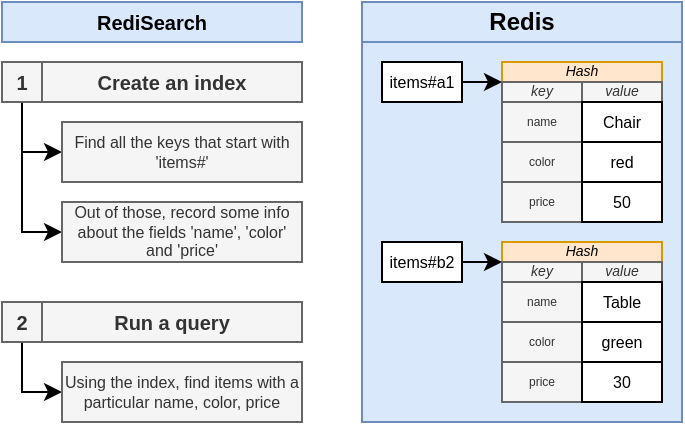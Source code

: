 <mxfile version="13.3.7" type="device" pages="12"><diagram id="IPMqKuFEztwgxvtvL7Ph" name="02 - search"><mxGraphModel dx="408" dy="252" grid="1" gridSize="10" guides="1" tooltips="1" connect="1" arrows="1" fold="1" page="1" pageScale="1" pageWidth="1920" pageHeight="1200" math="0" shadow="0"><root><mxCell id="DXKAMFyI5fQN_BnEEoQb-0"/><mxCell id="DXKAMFyI5fQN_BnEEoQb-1" parent="DXKAMFyI5fQN_BnEEoQb-0"/><mxCell id="DXKAMFyI5fQN_BnEEoQb-2" value="Redis" style="rounded=0;whiteSpace=wrap;html=1;fontStyle=1;fillColor=#dae8fc;strokeColor=#6c8ebf;" vertex="1" parent="DXKAMFyI5fQN_BnEEoQb-1"><mxGeometry x="860" y="370" width="160" height="20" as="geometry"/></mxCell><mxCell id="DXKAMFyI5fQN_BnEEoQb-3" value="" style="rounded=0;whiteSpace=wrap;html=1;fontStyle=1;fillColor=#dae8fc;strokeColor=#6c8ebf;" vertex="1" parent="DXKAMFyI5fQN_BnEEoQb-1"><mxGeometry x="860" y="390" width="160" height="190" as="geometry"/></mxCell><mxCell id="DXKAMFyI5fQN_BnEEoQb-4" style="edgeStyle=orthogonalEdgeStyle;rounded=0;orthogonalLoop=1;jettySize=auto;html=1;exitX=1;exitY=0.5;exitDx=0;exitDy=0;entryX=0;entryY=1;entryDx=0;entryDy=0;fontSize=7;" edge="1" parent="DXKAMFyI5fQN_BnEEoQb-1" source="DXKAMFyI5fQN_BnEEoQb-5" target="DXKAMFyI5fQN_BnEEoQb-6"><mxGeometry relative="1" as="geometry"/></mxCell><mxCell id="DXKAMFyI5fQN_BnEEoQb-5" value="items#a1" style="rounded=0;whiteSpace=wrap;html=1;fontSize=8;" vertex="1" parent="DXKAMFyI5fQN_BnEEoQb-1"><mxGeometry x="870" y="400" width="40" height="20" as="geometry"/></mxCell><mxCell id="DXKAMFyI5fQN_BnEEoQb-6" value="Hash" style="rounded=0;whiteSpace=wrap;html=1;fontSize=7;fillColor=#ffe6cc;strokeColor=#d79b00;fontStyle=2" vertex="1" parent="DXKAMFyI5fQN_BnEEoQb-1"><mxGeometry x="930" y="400" width="80" height="10" as="geometry"/></mxCell><mxCell id="DXKAMFyI5fQN_BnEEoQb-7" value="key" style="rounded=0;whiteSpace=wrap;html=1;fontSize=7;fontStyle=2;fillColor=#f5f5f5;strokeColor=#666666;fontColor=#333333;" vertex="1" parent="DXKAMFyI5fQN_BnEEoQb-1"><mxGeometry x="930" y="410" width="40" height="10" as="geometry"/></mxCell><mxCell id="DXKAMFyI5fQN_BnEEoQb-8" value="value" style="rounded=0;whiteSpace=wrap;html=1;fontSize=7;fontStyle=2;fillColor=#f5f5f5;strokeColor=#666666;fontColor=#333333;" vertex="1" parent="DXKAMFyI5fQN_BnEEoQb-1"><mxGeometry x="970" y="410" width="40" height="10" as="geometry"/></mxCell><mxCell id="DXKAMFyI5fQN_BnEEoQb-9" value="name" style="rounded=0;whiteSpace=wrap;html=1;fontSize=6;fontStyle=0;fillColor=#f5f5f5;strokeColor=#666666;fontColor=#333333;" vertex="1" parent="DXKAMFyI5fQN_BnEEoQb-1"><mxGeometry x="930" y="420" width="40" height="20" as="geometry"/></mxCell><mxCell id="DXKAMFyI5fQN_BnEEoQb-10" value="Chair" style="rounded=0;whiteSpace=wrap;html=1;fontSize=8;fontStyle=0;" vertex="1" parent="DXKAMFyI5fQN_BnEEoQb-1"><mxGeometry x="970" y="420" width="40" height="20" as="geometry"/></mxCell><mxCell id="DXKAMFyI5fQN_BnEEoQb-11" value="color" style="rounded=0;whiteSpace=wrap;html=1;fontSize=6;fontStyle=0;fillColor=#f5f5f5;strokeColor=#666666;fontColor=#333333;" vertex="1" parent="DXKAMFyI5fQN_BnEEoQb-1"><mxGeometry x="930" y="440" width="40" height="20" as="geometry"/></mxCell><mxCell id="DXKAMFyI5fQN_BnEEoQb-12" value="red" style="rounded=0;whiteSpace=wrap;html=1;fontSize=8;fontStyle=0;" vertex="1" parent="DXKAMFyI5fQN_BnEEoQb-1"><mxGeometry x="970" y="440" width="40" height="20" as="geometry"/></mxCell><mxCell id="DXKAMFyI5fQN_BnEEoQb-13" value="price" style="rounded=0;whiteSpace=wrap;html=1;fontSize=6;fontStyle=0;fillColor=#f5f5f5;strokeColor=#666666;fontColor=#333333;" vertex="1" parent="DXKAMFyI5fQN_BnEEoQb-1"><mxGeometry x="930" y="460" width="40" height="20" as="geometry"/></mxCell><mxCell id="DXKAMFyI5fQN_BnEEoQb-14" value="50" style="rounded=0;whiteSpace=wrap;html=1;fontSize=8;fontStyle=0;" vertex="1" parent="DXKAMFyI5fQN_BnEEoQb-1"><mxGeometry x="970" y="460" width="40" height="20" as="geometry"/></mxCell><mxCell id="DXKAMFyI5fQN_BnEEoQb-15" style="edgeStyle=orthogonalEdgeStyle;rounded=0;orthogonalLoop=1;jettySize=auto;html=1;exitX=1;exitY=0.5;exitDx=0;exitDy=0;entryX=0;entryY=1;entryDx=0;entryDy=0;fontSize=7;" edge="1" parent="DXKAMFyI5fQN_BnEEoQb-1" source="DXKAMFyI5fQN_BnEEoQb-16" target="DXKAMFyI5fQN_BnEEoQb-17"><mxGeometry relative="1" as="geometry"/></mxCell><mxCell id="DXKAMFyI5fQN_BnEEoQb-16" value="items#b2" style="rounded=0;whiteSpace=wrap;html=1;fontSize=8;" vertex="1" parent="DXKAMFyI5fQN_BnEEoQb-1"><mxGeometry x="870" y="490" width="40" height="20" as="geometry"/></mxCell><mxCell id="DXKAMFyI5fQN_BnEEoQb-17" value="Hash" style="rounded=0;whiteSpace=wrap;html=1;fontSize=7;fillColor=#ffe6cc;strokeColor=#d79b00;fontStyle=2" vertex="1" parent="DXKAMFyI5fQN_BnEEoQb-1"><mxGeometry x="930" y="490" width="80" height="10" as="geometry"/></mxCell><mxCell id="DXKAMFyI5fQN_BnEEoQb-18" value="key" style="rounded=0;whiteSpace=wrap;html=1;fontSize=7;fontStyle=2;fillColor=#f5f5f5;strokeColor=#666666;fontColor=#333333;" vertex="1" parent="DXKAMFyI5fQN_BnEEoQb-1"><mxGeometry x="930" y="500" width="40" height="10" as="geometry"/></mxCell><mxCell id="DXKAMFyI5fQN_BnEEoQb-19" value="value" style="rounded=0;whiteSpace=wrap;html=1;fontSize=7;fontStyle=2;fillColor=#f5f5f5;strokeColor=#666666;fontColor=#333333;" vertex="1" parent="DXKAMFyI5fQN_BnEEoQb-1"><mxGeometry x="970" y="500" width="40" height="10" as="geometry"/></mxCell><mxCell id="DXKAMFyI5fQN_BnEEoQb-20" value="name" style="rounded=0;whiteSpace=wrap;html=1;fontSize=6;fontStyle=0;fillColor=#f5f5f5;strokeColor=#666666;fontColor=#333333;" vertex="1" parent="DXKAMFyI5fQN_BnEEoQb-1"><mxGeometry x="930" y="510" width="40" height="20" as="geometry"/></mxCell><mxCell id="DXKAMFyI5fQN_BnEEoQb-21" value="Table" style="rounded=0;whiteSpace=wrap;html=1;fontSize=8;fontStyle=0;" vertex="1" parent="DXKAMFyI5fQN_BnEEoQb-1"><mxGeometry x="970" y="510" width="40" height="20" as="geometry"/></mxCell><mxCell id="DXKAMFyI5fQN_BnEEoQb-22" value="color" style="rounded=0;whiteSpace=wrap;html=1;fontSize=6;fontStyle=0;fillColor=#f5f5f5;strokeColor=#666666;fontColor=#333333;" vertex="1" parent="DXKAMFyI5fQN_BnEEoQb-1"><mxGeometry x="930" y="530" width="40" height="20" as="geometry"/></mxCell><mxCell id="DXKAMFyI5fQN_BnEEoQb-23" value="green" style="rounded=0;whiteSpace=wrap;html=1;fontSize=8;fontStyle=0;" vertex="1" parent="DXKAMFyI5fQN_BnEEoQb-1"><mxGeometry x="970" y="530" width="40" height="20" as="geometry"/></mxCell><mxCell id="DXKAMFyI5fQN_BnEEoQb-24" value="price" style="rounded=0;whiteSpace=wrap;html=1;fontSize=6;fontStyle=0;fillColor=#f5f5f5;strokeColor=#666666;fontColor=#333333;" vertex="1" parent="DXKAMFyI5fQN_BnEEoQb-1"><mxGeometry x="930" y="550" width="40" height="20" as="geometry"/></mxCell><mxCell id="DXKAMFyI5fQN_BnEEoQb-25" value="30" style="rounded=0;whiteSpace=wrap;html=1;fontSize=8;fontStyle=0;" vertex="1" parent="DXKAMFyI5fQN_BnEEoQb-1"><mxGeometry x="970" y="550" width="40" height="20" as="geometry"/></mxCell><mxCell id="DXKAMFyI5fQN_BnEEoQb-26" value="RediSearch" style="rounded=0;whiteSpace=wrap;html=1;fontSize=10;fontStyle=1;fillColor=#dae8fc;strokeColor=#6c8ebf;" vertex="1" parent="DXKAMFyI5fQN_BnEEoQb-1"><mxGeometry x="680" y="370" width="150" height="20" as="geometry"/></mxCell><mxCell id="DXKAMFyI5fQN_BnEEoQb-27" value="Create an index" style="rounded=0;whiteSpace=wrap;html=1;fontSize=10;fontStyle=1;fillColor=#f5f5f5;strokeColor=#666666;fontColor=#333333;" vertex="1" parent="DXKAMFyI5fQN_BnEEoQb-1"><mxGeometry x="700" y="400" width="130" height="20" as="geometry"/></mxCell><mxCell id="DXKAMFyI5fQN_BnEEoQb-28" style="edgeStyle=orthogonalEdgeStyle;rounded=0;orthogonalLoop=1;jettySize=auto;html=1;exitX=0.5;exitY=1;exitDx=0;exitDy=0;entryX=0;entryY=0.5;entryDx=0;entryDy=0;fontSize=10;" edge="1" parent="DXKAMFyI5fQN_BnEEoQb-1" source="DXKAMFyI5fQN_BnEEoQb-30" target="DXKAMFyI5fQN_BnEEoQb-31"><mxGeometry relative="1" as="geometry"><Array as="points"><mxPoint x="690" y="445"/></Array></mxGeometry></mxCell><mxCell id="DXKAMFyI5fQN_BnEEoQb-29" style="edgeStyle=orthogonalEdgeStyle;rounded=0;orthogonalLoop=1;jettySize=auto;html=1;exitX=0.5;exitY=1;exitDx=0;exitDy=0;entryX=0;entryY=0.5;entryDx=0;entryDy=0;fontSize=9;" edge="1" parent="DXKAMFyI5fQN_BnEEoQb-1" source="DXKAMFyI5fQN_BnEEoQb-30" target="DXKAMFyI5fQN_BnEEoQb-32"><mxGeometry relative="1" as="geometry"/></mxCell><mxCell id="DXKAMFyI5fQN_BnEEoQb-30" value="1" style="rounded=0;whiteSpace=wrap;html=1;fontSize=10;fontStyle=1;fillColor=#f5f5f5;strokeColor=#666666;fontColor=#333333;" vertex="1" parent="DXKAMFyI5fQN_BnEEoQb-1"><mxGeometry x="680" y="400" width="20" height="20" as="geometry"/></mxCell><mxCell id="DXKAMFyI5fQN_BnEEoQb-31" value="Find all the keys that start with 'items#'" style="rounded=0;whiteSpace=wrap;html=1;fontSize=8;fontStyle=0;fillColor=#f5f5f5;strokeColor=#666666;fontColor=#333333;" vertex="1" parent="DXKAMFyI5fQN_BnEEoQb-1"><mxGeometry x="710" y="430" width="120" height="30" as="geometry"/></mxCell><mxCell id="DXKAMFyI5fQN_BnEEoQb-32" value="Out of those, record some info about the fields 'name', 'color' and 'price'" style="rounded=0;whiteSpace=wrap;html=1;fontSize=8;fontStyle=0;fillColor=#f5f5f5;strokeColor=#666666;fontColor=#333333;" vertex="1" parent="DXKAMFyI5fQN_BnEEoQb-1"><mxGeometry x="710" y="470" width="120" height="30" as="geometry"/></mxCell><mxCell id="DXKAMFyI5fQN_BnEEoQb-33" value="Run a query" style="rounded=0;whiteSpace=wrap;html=1;fontSize=10;fontStyle=1;fillColor=#f5f5f5;strokeColor=#666666;fontColor=#333333;" vertex="1" parent="DXKAMFyI5fQN_BnEEoQb-1"><mxGeometry x="700" y="520" width="130" height="20" as="geometry"/></mxCell><mxCell id="DXKAMFyI5fQN_BnEEoQb-34" style="edgeStyle=orthogonalEdgeStyle;rounded=0;orthogonalLoop=1;jettySize=auto;html=1;exitX=0.5;exitY=1;exitDx=0;exitDy=0;entryX=0;entryY=0.5;entryDx=0;entryDy=0;fontSize=10;" edge="1" parent="DXKAMFyI5fQN_BnEEoQb-1" source="DXKAMFyI5fQN_BnEEoQb-35" target="DXKAMFyI5fQN_BnEEoQb-36"><mxGeometry relative="1" as="geometry"><Array as="points"><mxPoint x="690" y="565"/></Array></mxGeometry></mxCell><mxCell id="DXKAMFyI5fQN_BnEEoQb-35" value="2" style="rounded=0;whiteSpace=wrap;html=1;fontSize=10;fontStyle=1;fillColor=#f5f5f5;strokeColor=#666666;fontColor=#333333;" vertex="1" parent="DXKAMFyI5fQN_BnEEoQb-1"><mxGeometry x="680" y="520" width="20" height="20" as="geometry"/></mxCell><mxCell id="DXKAMFyI5fQN_BnEEoQb-36" value="Using the index, find items with a particular name, color, price" style="rounded=0;whiteSpace=wrap;html=1;fontSize=8;fontStyle=0;fillColor=#f5f5f5;strokeColor=#666666;fontColor=#333333;" vertex="1" parent="DXKAMFyI5fQN_BnEEoQb-1"><mxGeometry x="710" y="550" width="120" height="30" as="geometry"/></mxCell></root></mxGraphModel></diagram><diagram id="PD2R9yLJ4-UAI-DPf1FM" name="06 - search"><mxGraphModel dx="565" dy="348" grid="1" gridSize="10" guides="1" tooltips="1" connect="1" arrows="1" fold="1" page="1" pageScale="1" pageWidth="1920" pageHeight="1200" math="0" shadow="0"><root><mxCell id="kQyXSpWGCXqB_GXEBcW--0"/><mxCell id="kQyXSpWGCXqB_GXEBcW--1" parent="kQyXSpWGCXqB_GXEBcW--0"/><mxCell id="kQyXSpWGCXqB_GXEBcW--2" value="" style="strokeWidth=1;shadow=0;dashed=0;align=center;html=1;shape=mxgraph.mockup.containers.browserWindow;rSize=0;strokeColor=#666666;strokeColor2=#008cff;strokeColor3=#c4c4c4;mainText=,;recursiveResize=0;fontSize=13;" vertex="1" parent="kQyXSpWGCXqB_GXEBcW--1"><mxGeometry x="780" y="410" width="310" height="290" as="geometry"/></mxCell><mxCell id="kQyXSpWGCXqB_GXEBcW--3" value="Page 1" style="strokeWidth=1;shadow=0;dashed=0;align=center;html=1;shape=mxgraph.mockup.containers.anchor;fontSize=17;fontColor=#666666;align=left;" vertex="1" parent="kQyXSpWGCXqB_GXEBcW--2"><mxGeometry x="60" y="12" width="110" height="26" as="geometry"/></mxCell><mxCell id="kQyXSpWGCXqB_GXEBcW--4" value="" style="strokeWidth=1;shadow=0;dashed=0;align=center;html=1;shape=mxgraph.mockup.containers.anchor;rSize=0;fontSize=17;fontColor=#666666;align=left;" vertex="1" parent="kQyXSpWGCXqB_GXEBcW--2"><mxGeometry x="130" y="60" width="250" height="26" as="geometry"/></mxCell><mxCell id="kQyXSpWGCXqB_GXEBcW--5" value="" style="rounded=0;whiteSpace=wrap;html=1;fontSize=13;align=left;" vertex="1" parent="kQyXSpWGCXqB_GXEBcW--2"><mxGeometry y="110" width="310" height="40" as="geometry"/></mxCell><mxCell id="kQyXSpWGCXqB_GXEBcW--6" value="&amp;nbsp; &amp;nbsp;chair" style="rounded=1;whiteSpace=wrap;html=1;fontSize=13;align=left;" vertex="1" parent="kQyXSpWGCXqB_GXEBcW--2"><mxGeometry x="20" y="117.5" width="150" height="25" as="geometry"/></mxCell><mxCell id="kQyXSpWGCXqB_GXEBcW--7" value="&amp;nbsp; A Good Chair" style="rounded=0;whiteSpace=wrap;html=1;fontSize=13;align=left;fillColor=#f5f5f5;strokeColor=#666666;fontColor=#333333;" vertex="1" parent="kQyXSpWGCXqB_GXEBcW--2"><mxGeometry x="20" y="146" width="145" height="34" as="geometry"/></mxCell><mxCell id="kQyXSpWGCXqB_GXEBcW--8" value="&amp;nbsp; Cheap Chair" style="rounded=0;whiteSpace=wrap;html=1;fontSize=13;align=left;fillColor=#f5f5f5;strokeColor=#666666;fontColor=#333333;" vertex="1" parent="kQyXSpWGCXqB_GXEBcW--2"><mxGeometry x="20" y="180" width="145" height="34" as="geometry"/></mxCell><mxCell id="kQyXSpWGCXqB_GXEBcW--9" value="&amp;nbsp; New Chair" style="rounded=0;whiteSpace=wrap;html=1;fontSize=13;align=left;fillColor=#f5f5f5;strokeColor=#666666;fontColor=#333333;" vertex="1" parent="kQyXSpWGCXqB_GXEBcW--2"><mxGeometry x="20" y="214" width="145" height="34" as="geometry"/></mxCell><mxCell id="kQyXSpWGCXqB_GXEBcW--10" value="" style="shape=curlyBracket;whiteSpace=wrap;html=1;rounded=1;fontSize=13;align=left;fillColor=#f8cecc;strokeColor=#b85450;strokeWidth=2;" vertex="1" parent="kQyXSpWGCXqB_GXEBcW--1"><mxGeometry x="750" y="556" width="44" height="104" as="geometry"/></mxCell><mxCell id="kQyXSpWGCXqB_GXEBcW--11" value="Search results from a full-text search of item names + descriptions" style="rounded=0;whiteSpace=wrap;html=1;strokeWidth=1;fontSize=13;align=center;fillColor=#f8cecc;strokeColor=#b85450;fontStyle=2" vertex="1" parent="kQyXSpWGCXqB_GXEBcW--1"><mxGeometry x="590" y="577" width="160" height="60" as="geometry"/></mxCell></root></mxGraphModel></diagram><diagram id="Mcax4OBp5T_hvj57DfGQ" name="05 - creation"><mxGraphModel dx="664" dy="410" grid="1" gridSize="10" guides="1" tooltips="1" connect="1" arrows="1" fold="1" page="1" pageScale="1" pageWidth="1920" pageHeight="1200" math="0" shadow="0"><root><mxCell id="nScJvg9-4KJ6OPdtHJtQ-0"/><mxCell id="nScJvg9-4KJ6OPdtHJtQ-1" parent="nScJvg9-4KJ6OPdtHJtQ-0"/><mxCell id="nScJvg9-4KJ6OPdtHJtQ-2" value="FT.CREATE" style="rounded=0;whiteSpace=wrap;html=1;fontSize=18;fillColor=#dae8fc;strokeColor=#6c8ebf;fontStyle=1" vertex="1" parent="nScJvg9-4KJ6OPdtHJtQ-1"><mxGeometry x="710" y="410" width="120" height="30" as="geometry"/></mxCell><mxCell id="nScJvg9-4KJ6OPdtHJtQ-3" value="idx:cars" style="rounded=0;whiteSpace=wrap;html=1;fontSize=16;fillColor=#dae8fc;strokeColor=#6c8ebf;" vertex="1" parent="nScJvg9-4KJ6OPdtHJtQ-1"><mxGeometry x="750" y="440" width="140" height="40" as="geometry"/></mxCell><mxCell id="nScJvg9-4KJ6OPdtHJtQ-4" value="ON HASH" style="rounded=0;whiteSpace=wrap;html=1;fontSize=16;fillColor=#dae8fc;strokeColor=#6c8ebf;" vertex="1" parent="nScJvg9-4KJ6OPdtHJtQ-1"><mxGeometry x="750" y="480" width="140" height="40" as="geometry"/></mxCell><mxCell id="nScJvg9-4KJ6OPdtHJtQ-5" style="edgeStyle=orthogonalEdgeStyle;rounded=0;orthogonalLoop=1;jettySize=auto;html=1;exitX=1;exitY=0.5;exitDx=0;exitDy=0;fontSize=12;" edge="1" parent="nScJvg9-4KJ6OPdtHJtQ-1"><mxGeometry relative="1" as="geometry"><mxPoint x="930" y="460" as="targetPoint"/><mxPoint x="890" y="460" as="sourcePoint"/></mxGeometry></mxCell><mxCell id="nScJvg9-4KJ6OPdtHJtQ-6" value="Key to store this index at" style="rounded=0;whiteSpace=wrap;html=1;fontSize=13;fillColor=#f5f5f5;strokeColor=#666666;fontColor=#333333;fontStyle=1" vertex="1" parent="nScJvg9-4KJ6OPdtHJtQ-1"><mxGeometry x="930" y="440" width="250" height="40" as="geometry"/></mxCell><mxCell id="nScJvg9-4KJ6OPdtHJtQ-7" value="PREFIX 1 cars#" style="rounded=0;whiteSpace=wrap;html=1;fontSize=16;fillColor=#dae8fc;strokeColor=#6c8ebf;" vertex="1" parent="nScJvg9-4KJ6OPdtHJtQ-1"><mxGeometry x="750" y="520" width="140" height="40" as="geometry"/></mxCell><mxCell id="nScJvg9-4KJ6OPdtHJtQ-8" value="Create an index for searching all keys starting with a particular string" style="rounded=0;whiteSpace=wrap;html=1;fontSize=14;align=center;fillColor=#f8cecc;strokeColor=#b85450;" vertex="1" parent="nScJvg9-4KJ6OPdtHJtQ-1"><mxGeometry x="845" y="380" width="335" height="40" as="geometry"/></mxCell><mxCell id="nScJvg9-4KJ6OPdtHJtQ-9" value="SCHEMA" style="rounded=0;whiteSpace=wrap;html=1;fontSize=16;fillColor=#dae8fc;strokeColor=#6c8ebf;" vertex="1" parent="nScJvg9-4KJ6OPdtHJtQ-1"><mxGeometry x="750" y="560" width="140" height="40" as="geometry"/></mxCell><mxCell id="nScJvg9-4KJ6OPdtHJtQ-10" value="year NUMERIC" style="rounded=0;whiteSpace=wrap;html=1;fontSize=16;fillColor=#dae8fc;strokeColor=#6c8ebf;" vertex="1" parent="nScJvg9-4KJ6OPdtHJtQ-1"><mxGeometry x="750" y="640" width="140" height="40" as="geometry"/></mxCell><mxCell id="nScJvg9-4KJ6OPdtHJtQ-11" value="color TAG" style="rounded=0;whiteSpace=wrap;html=1;fontSize=16;fillColor=#dae8fc;strokeColor=#6c8ebf;" vertex="1" parent="nScJvg9-4KJ6OPdtHJtQ-1"><mxGeometry x="750" y="680" width="140" height="40" as="geometry"/></mxCell><mxCell id="nScJvg9-4KJ6OPdtHJtQ-14" value="name TEXT" style="rounded=0;whiteSpace=wrap;html=1;fontSize=16;fillColor=#dae8fc;strokeColor=#6c8ebf;" vertex="1" parent="nScJvg9-4KJ6OPdtHJtQ-1"><mxGeometry x="750" y="600" width="140" height="40" as="geometry"/></mxCell><mxCell id="nScJvg9-4KJ6OPdtHJtQ-15" style="edgeStyle=orthogonalEdgeStyle;rounded=0;orthogonalLoop=1;jettySize=auto;html=1;exitX=1;exitY=0.5;exitDx=0;exitDy=0;fontSize=12;" edge="1" parent="nScJvg9-4KJ6OPdtHJtQ-1"><mxGeometry relative="1" as="geometry"><mxPoint x="930" y="500.0" as="targetPoint"/><mxPoint x="890" y="500.0" as="sourcePoint"/></mxGeometry></mxCell><mxCell id="nScJvg9-4KJ6OPdtHJtQ-16" value="The index will be used to search hashes" style="rounded=0;whiteSpace=wrap;html=1;fontSize=13;fillColor=#f5f5f5;strokeColor=#666666;fontColor=#333333;fontStyle=1" vertex="1" parent="nScJvg9-4KJ6OPdtHJtQ-1"><mxGeometry x="930" y="480" width="250" height="40" as="geometry"/></mxCell><mxCell id="nScJvg9-4KJ6OPdtHJtQ-17" style="edgeStyle=orthogonalEdgeStyle;rounded=0;orthogonalLoop=1;jettySize=auto;html=1;exitX=1;exitY=0.5;exitDx=0;exitDy=0;fontSize=12;" edge="1" parent="nScJvg9-4KJ6OPdtHJtQ-1"><mxGeometry relative="1" as="geometry"><mxPoint x="930" y="540.0" as="targetPoint"/><mxPoint x="890" y="540.0" as="sourcePoint"/></mxGeometry></mxCell><mxCell id="nScJvg9-4KJ6OPdtHJtQ-18" value="Find all the hashes with a key starting with 'cars#'" style="rounded=0;whiteSpace=wrap;html=1;fontSize=13;fillColor=#f5f5f5;strokeColor=#666666;fontColor=#333333;fontStyle=1" vertex="1" parent="nScJvg9-4KJ6OPdtHJtQ-1"><mxGeometry x="930" y="520" width="250" height="40" as="geometry"/></mxCell><mxCell id="nScJvg9-4KJ6OPdtHJtQ-19" style="edgeStyle=orthogonalEdgeStyle;rounded=0;orthogonalLoop=1;jettySize=auto;html=1;exitX=1;exitY=0.5;exitDx=0;exitDy=0;fontSize=12;" edge="1" parent="nScJvg9-4KJ6OPdtHJtQ-1"><mxGeometry relative="1" as="geometry"><mxPoint x="930" y="580.0" as="targetPoint"/><mxPoint x="890" y="580.0" as="sourcePoint"/></mxGeometry></mxCell><mxCell id="nScJvg9-4KJ6OPdtHJtQ-20" value="Define which fields the index will look at for each hash" style="rounded=0;whiteSpace=wrap;html=1;fontSize=13;fillColor=#f5f5f5;strokeColor=#666666;fontColor=#333333;fontStyle=1" vertex="1" parent="nScJvg9-4KJ6OPdtHJtQ-1"><mxGeometry x="930" y="560" width="250" height="40" as="geometry"/></mxCell><mxCell id="nScJvg9-4KJ6OPdtHJtQ-21" style="edgeStyle=orthogonalEdgeStyle;rounded=0;orthogonalLoop=1;jettySize=auto;html=1;exitX=1;exitY=0.5;exitDx=0;exitDy=0;fontSize=12;" edge="1" parent="nScJvg9-4KJ6OPdtHJtQ-1"><mxGeometry relative="1" as="geometry"><mxPoint x="930" y="620.0" as="targetPoint"/><mxPoint x="890" y="620.0" as="sourcePoint"/></mxGeometry></mxCell><mxCell id="nScJvg9-4KJ6OPdtHJtQ-22" value="Field that will be used for full text search" style="rounded=0;whiteSpace=wrap;html=1;fontSize=13;fillColor=#f5f5f5;strokeColor=#666666;fontColor=#333333;fontStyle=1" vertex="1" parent="nScJvg9-4KJ6OPdtHJtQ-1"><mxGeometry x="930" y="600" width="250" height="40" as="geometry"/></mxCell><mxCell id="nScJvg9-4KJ6OPdtHJtQ-23" style="edgeStyle=orthogonalEdgeStyle;rounded=0;orthogonalLoop=1;jettySize=auto;html=1;exitX=1;exitY=0.5;exitDx=0;exitDy=0;fontSize=12;" edge="1" parent="nScJvg9-4KJ6OPdtHJtQ-1"><mxGeometry relative="1" as="geometry"><mxPoint x="930" y="660" as="targetPoint"/><mxPoint x="890" y="660" as="sourcePoint"/></mxGeometry></mxCell><mxCell id="nScJvg9-4KJ6OPdtHJtQ-24" value="Field that will be used for number queries" style="rounded=0;whiteSpace=wrap;html=1;fontSize=13;fillColor=#f5f5f5;strokeColor=#666666;fontColor=#333333;fontStyle=1" vertex="1" parent="nScJvg9-4KJ6OPdtHJtQ-1"><mxGeometry x="930" y="640" width="250" height="40" as="geometry"/></mxCell><mxCell id="nScJvg9-4KJ6OPdtHJtQ-25" style="edgeStyle=orthogonalEdgeStyle;rounded=0;orthogonalLoop=1;jettySize=auto;html=1;exitX=1;exitY=0.5;exitDx=0;exitDy=0;fontSize=12;" edge="1" parent="nScJvg9-4KJ6OPdtHJtQ-1"><mxGeometry relative="1" as="geometry"><mxPoint x="930" y="700" as="targetPoint"/><mxPoint x="890" y="700" as="sourcePoint"/></mxGeometry></mxCell><mxCell id="nScJvg9-4KJ6OPdtHJtQ-26" value="Field that will be used for text queries" style="rounded=0;whiteSpace=wrap;html=1;fontSize=13;fillColor=#f5f5f5;strokeColor=#666666;fontColor=#333333;fontStyle=1" vertex="1" parent="nScJvg9-4KJ6OPdtHJtQ-1"><mxGeometry x="930" y="680" width="250" height="40" as="geometry"/></mxCell></root></mxGraphModel></diagram><diagram id="ktjKai8uUZrEB1tQU2TS" name="05 - creation"><mxGraphModel dx="394" dy="243" grid="1" gridSize="10" guides="1" tooltips="1" connect="1" arrows="1" fold="1" page="1" pageScale="1" pageWidth="1920" pageHeight="1200" math="0" shadow="0"><root><mxCell id="1uYfoLcInkTwWX-2ijok-0"/><mxCell id="1uYfoLcInkTwWX-2ijok-1" parent="1uYfoLcInkTwWX-2ijok-0"/><mxCell id="CgNi6VJt1ttlHsoxgxQm-0" value="Figure out what prefix the index will use" style="rounded=0;whiteSpace=wrap;html=1;fontSize=11;align=center;fillColor=#dae8fc;strokeColor=#6c8ebf;" vertex="1" parent="1uYfoLcInkTwWX-2ijok-1"><mxGeometry x="680" y="440" width="200" height="40" as="geometry"/></mxCell><mxCell id="CgNi6VJt1ttlHsoxgxQm-1" value="&lt;b&gt;Index Creation in Apps&lt;/b&gt;" style="text;html=1;strokeColor=none;fillColor=none;align=center;verticalAlign=middle;whiteSpace=wrap;rounded=0;fontSize=15;fontColor=#000000;" vertex="1" parent="1uYfoLcInkTwWX-2ijok-1"><mxGeometry x="650" y="418" width="260" height="20" as="geometry"/></mxCell><mxCell id="CgNi6VJt1ttlHsoxgxQm-2" value="Make a function to create the index" style="rounded=0;whiteSpace=wrap;html=1;fontSize=11;align=center;fillColor=#dae8fc;strokeColor=#6c8ebf;" vertex="1" parent="1uYfoLcInkTwWX-2ijok-1"><mxGeometry x="680" y="540" width="200" height="40" as="geometry"/></mxCell><mxCell id="CgNi6VJt1ttlHsoxgxQm-3" value="Decide &lt;i style=&quot;font-size: 11px;&quot;&gt;when&lt;/i&gt;&amp;nbsp;to create the index" style="rounded=0;whiteSpace=wrap;html=1;fontSize=11;align=center;fillColor=#dae8fc;strokeColor=#6c8ebf;" vertex="1" parent="1uYfoLcInkTwWX-2ijok-1"><mxGeometry x="680" y="590" width="200" height="40" as="geometry"/></mxCell><mxCell id="CgNi6VJt1ttlHsoxgxQm-4" value="Decide on the fields/types the index will look at" style="rounded=0;whiteSpace=wrap;html=1;fontSize=11;align=center;fillColor=#dae8fc;strokeColor=#6c8ebf;" vertex="1" parent="1uYfoLcInkTwWX-2ijok-1"><mxGeometry x="680" y="490" width="200" height="40" as="geometry"/></mxCell><mxCell id="CgNi6VJt1ttlHsoxgxQm-5" value="" style="endArrow=classic;html=1;" edge="1" parent="1uYfoLcInkTwWX-2ijok-1"><mxGeometry width="50" height="50" relative="1" as="geometry"><mxPoint x="670" y="440" as="sourcePoint"/><mxPoint x="670" y="630" as="targetPoint"/></mxGeometry></mxCell></root></mxGraphModel></diagram><diagram id="QHR9s6pZekoZLSboIgqE" name="04 - item"><mxGraphModel dx="311" dy="192" grid="1" gridSize="10" guides="1" tooltips="1" connect="1" arrows="1" fold="1" page="1" pageScale="1" pageWidth="1920" pageHeight="1200" math="0" shadow="0"><root><mxCell id="N8ALu7qkmyL6nFc_IVzx-0"/><mxCell id="N8ALu7qkmyL6nFc_IVzx-1" parent="N8ALu7qkmyL6nFc_IVzx-0"/><mxCell id="N8ALu7qkmyL6nFc_IVzx-2" value="Redis" style="rounded=0;whiteSpace=wrap;html=1;fontStyle=1;fillColor=#dae8fc;strokeColor=#6c8ebf;" vertex="1" parent="N8ALu7qkmyL6nFc_IVzx-1"><mxGeometry x="860" y="370" width="160" height="20" as="geometry"/></mxCell><mxCell id="N8ALu7qkmyL6nFc_IVzx-3" value="" style="rounded=0;whiteSpace=wrap;html=1;fontStyle=1;fillColor=#dae8fc;strokeColor=#6c8ebf;" vertex="1" parent="N8ALu7qkmyL6nFc_IVzx-1"><mxGeometry x="860" y="390" width="160" height="140" as="geometry"/></mxCell><mxCell id="N8ALu7qkmyL6nFc_IVzx-4" style="edgeStyle=orthogonalEdgeStyle;rounded=0;orthogonalLoop=1;jettySize=auto;html=1;exitX=1;exitY=0.5;exitDx=0;exitDy=0;entryX=0;entryY=1;entryDx=0;entryDy=0;fontSize=7;" edge="1" parent="N8ALu7qkmyL6nFc_IVzx-1" source="N8ALu7qkmyL6nFc_IVzx-5" target="N8ALu7qkmyL6nFc_IVzx-6"><mxGeometry relative="1" as="geometry"/></mxCell><mxCell id="N8ALu7qkmyL6nFc_IVzx-5" value="items#a1" style="rounded=0;whiteSpace=wrap;html=1;fontSize=8;" vertex="1" parent="N8ALu7qkmyL6nFc_IVzx-1"><mxGeometry x="870" y="400" width="40" height="20" as="geometry"/></mxCell><mxCell id="N8ALu7qkmyL6nFc_IVzx-6" value="Hash" style="rounded=0;whiteSpace=wrap;html=1;fontSize=7;fillColor=#ffe6cc;strokeColor=#d79b00;fontStyle=2" vertex="1" parent="N8ALu7qkmyL6nFc_IVzx-1"><mxGeometry x="930" y="400" width="80" height="10" as="geometry"/></mxCell><mxCell id="N8ALu7qkmyL6nFc_IVzx-7" value="key" style="rounded=0;whiteSpace=wrap;html=1;fontSize=7;fontStyle=2;fillColor=#f5f5f5;strokeColor=#666666;fontColor=#333333;" vertex="1" parent="N8ALu7qkmyL6nFc_IVzx-1"><mxGeometry x="930" y="410" width="40" height="10" as="geometry"/></mxCell><mxCell id="N8ALu7qkmyL6nFc_IVzx-8" value="value" style="rounded=0;whiteSpace=wrap;html=1;fontSize=7;fontStyle=2;fillColor=#f5f5f5;strokeColor=#666666;fontColor=#333333;" vertex="1" parent="N8ALu7qkmyL6nFc_IVzx-1"><mxGeometry x="970" y="410" width="40" height="10" as="geometry"/></mxCell><mxCell id="N8ALu7qkmyL6nFc_IVzx-9" value="name" style="rounded=0;whiteSpace=wrap;html=1;fontSize=6;fontStyle=0;fillColor=#f5f5f5;strokeColor=#666666;fontColor=#333333;" vertex="1" parent="N8ALu7qkmyL6nFc_IVzx-1"><mxGeometry x="930" y="420" width="40" height="10" as="geometry"/></mxCell><mxCell id="N8ALu7qkmyL6nFc_IVzx-10" value="Chair" style="rounded=0;whiteSpace=wrap;html=1;fontSize=6;fontStyle=0;" vertex="1" parent="N8ALu7qkmyL6nFc_IVzx-1"><mxGeometry x="970" y="420" width="40" height="10" as="geometry"/></mxCell><mxCell id="N8ALu7qkmyL6nFc_IVzx-11" value="description" style="rounded=0;whiteSpace=wrap;html=1;fontSize=6;fontStyle=0;fillColor=#f5f5f5;strokeColor=#666666;fontColor=#333333;" vertex="1" parent="N8ALu7qkmyL6nFc_IVzx-1"><mxGeometry x="930" y="430" width="40" height="10" as="geometry"/></mxCell><mxCell id="N8ALu7qkmyL6nFc_IVzx-12" value="Its great!" style="rounded=0;whiteSpace=wrap;html=1;fontSize=6;fontStyle=0;" vertex="1" parent="N8ALu7qkmyL6nFc_IVzx-1"><mxGeometry x="970" y="430" width="40" height="10" as="geometry"/></mxCell><mxCell id="N8ALu7qkmyL6nFc_IVzx-13" value="ownerId" style="rounded=0;whiteSpace=wrap;html=1;fontSize=6;fontStyle=0;fillColor=#f5f5f5;strokeColor=#666666;fontColor=#333333;" vertex="1" parent="N8ALu7qkmyL6nFc_IVzx-1"><mxGeometry x="930" y="440" width="40" height="10" as="geometry"/></mxCell><mxCell id="N8ALu7qkmyL6nFc_IVzx-14" value="23kj" style="rounded=0;whiteSpace=wrap;html=1;fontSize=6;fontStyle=0;" vertex="1" parent="N8ALu7qkmyL6nFc_IVzx-1"><mxGeometry x="970" y="440" width="40" height="10" as="geometry"/></mxCell><mxCell id="N8ALu7qkmyL6nFc_IVzx-28" value="createdAt" style="rounded=0;whiteSpace=wrap;html=1;fontSize=6;fontStyle=0;fillColor=#f5f5f5;strokeColor=#666666;fontColor=#333333;" vertex="1" parent="N8ALu7qkmyL6nFc_IVzx-1"><mxGeometry x="930" y="460" width="40" height="10" as="geometry"/></mxCell><mxCell id="N8ALu7qkmyL6nFc_IVzx-29" value="12301" style="rounded=0;whiteSpace=wrap;html=1;fontSize=6;fontStyle=0;" vertex="1" parent="N8ALu7qkmyL6nFc_IVzx-1"><mxGeometry x="970" y="460" width="40" height="10" as="geometry"/></mxCell><mxCell id="N8ALu7qkmyL6nFc_IVzx-30" value="endingAt" style="rounded=0;whiteSpace=wrap;html=1;fontSize=6;fontStyle=0;fillColor=#f5f5f5;strokeColor=#666666;fontColor=#333333;" vertex="1" parent="N8ALu7qkmyL6nFc_IVzx-1"><mxGeometry x="930" y="470" width="40" height="10" as="geometry"/></mxCell><mxCell id="N8ALu7qkmyL6nFc_IVzx-31" value="2349235" style="rounded=0;whiteSpace=wrap;html=1;fontSize=6;fontStyle=0;" vertex="1" parent="N8ALu7qkmyL6nFc_IVzx-1"><mxGeometry x="970" y="470" width="40" height="10" as="geometry"/></mxCell><mxCell id="N8ALu7qkmyL6nFc_IVzx-32" value="views" style="rounded=0;whiteSpace=wrap;html=1;fontSize=6;fontStyle=0;fillColor=#f5f5f5;strokeColor=#666666;fontColor=#333333;" vertex="1" parent="N8ALu7qkmyL6nFc_IVzx-1"><mxGeometry x="930" y="480" width="40" height="10" as="geometry"/></mxCell><mxCell id="N8ALu7qkmyL6nFc_IVzx-33" value="1" style="rounded=0;whiteSpace=wrap;html=1;fontSize=6;fontStyle=0;" vertex="1" parent="N8ALu7qkmyL6nFc_IVzx-1"><mxGeometry x="970" y="480" width="40" height="10" as="geometry"/></mxCell><mxCell id="N8ALu7qkmyL6nFc_IVzx-34" value="likes" style="rounded=0;whiteSpace=wrap;html=1;fontSize=6;fontStyle=0;fillColor=#f5f5f5;strokeColor=#666666;fontColor=#333333;" vertex="1" parent="N8ALu7qkmyL6nFc_IVzx-1"><mxGeometry x="930" y="490" width="40" height="10" as="geometry"/></mxCell><mxCell id="N8ALu7qkmyL6nFc_IVzx-35" value="4" style="rounded=0;whiteSpace=wrap;html=1;fontSize=6;fontStyle=0;" vertex="1" parent="N8ALu7qkmyL6nFc_IVzx-1"><mxGeometry x="970" y="490" width="40" height="10" as="geometry"/></mxCell><mxCell id="N8ALu7qkmyL6nFc_IVzx-36" value="price" style="rounded=0;whiteSpace=wrap;html=1;fontSize=6;fontStyle=0;fillColor=#f5f5f5;strokeColor=#666666;fontColor=#333333;" vertex="1" parent="N8ALu7qkmyL6nFc_IVzx-1"><mxGeometry x="930" y="500" width="40" height="10" as="geometry"/></mxCell><mxCell id="N8ALu7qkmyL6nFc_IVzx-37" value="12" style="rounded=0;whiteSpace=wrap;html=1;fontSize=6;fontStyle=0;" vertex="1" parent="N8ALu7qkmyL6nFc_IVzx-1"><mxGeometry x="970" y="500" width="40" height="10" as="geometry"/></mxCell><mxCell id="N8ALu7qkmyL6nFc_IVzx-38" value="bids" style="rounded=0;whiteSpace=wrap;html=1;fontSize=6;fontStyle=0;fillColor=#f5f5f5;strokeColor=#666666;fontColor=#333333;" vertex="1" parent="N8ALu7qkmyL6nFc_IVzx-1"><mxGeometry x="930" y="510" width="40" height="10" as="geometry"/></mxCell><mxCell id="N8ALu7qkmyL6nFc_IVzx-39" value="2" style="rounded=0;whiteSpace=wrap;html=1;fontSize=6;fontStyle=0;" vertex="1" parent="N8ALu7qkmyL6nFc_IVzx-1"><mxGeometry x="970" y="510" width="40" height="10" as="geometry"/></mxCell><mxCell id="Ej-VpIo9k-3icTdYnw1M-0" value="imageUrl" style="rounded=0;whiteSpace=wrap;html=1;fontSize=6;fontStyle=0;fillColor=#f5f5f5;strokeColor=#666666;fontColor=#333333;" vertex="1" parent="N8ALu7qkmyL6nFc_IVzx-1"><mxGeometry x="930" y="450" width="40" height="10" as="geometry"/></mxCell><mxCell id="Ej-VpIo9k-3icTdYnw1M-1" value="http://..." style="rounded=0;whiteSpace=wrap;html=1;fontSize=6;fontStyle=0;" vertex="1" parent="N8ALu7qkmyL6nFc_IVzx-1"><mxGeometry x="970" y="450" width="40" height="10" as="geometry"/></mxCell></root></mxGraphModel></diagram><diagram id="AUule3JhDpqd6vhopXUs" name="03 - create"><mxGraphModel dx="399" dy="246" grid="1" gridSize="10" guides="1" tooltips="1" connect="1" arrows="1" fold="1" page="1" pageScale="1" pageWidth="1920" pageHeight="1200" math="0" shadow="0"><root><mxCell id="i5fKXlX83icr6cCbtoWK-0"/><mxCell id="i5fKXlX83icr6cCbtoWK-1" parent="i5fKXlX83icr6cCbtoWK-0"/><mxCell id="i5fKXlX83icr6cCbtoWK-2" value="client.ft.create(" style="rounded=0;whiteSpace=wrap;html=1;fontSize=12;fontStyle=1;fillColor=#dae8fc;strokeColor=#6c8ebf;align=left;spacingLeft=5;" vertex="1" parent="i5fKXlX83icr6cCbtoWK-1"><mxGeometry x="740" y="470" width="160" height="40" as="geometry"/></mxCell><mxCell id="i5fKXlX83icr6cCbtoWK-3" value="itemsIndexKey()," style="rounded=0;whiteSpace=wrap;html=1;fontSize=12;fontStyle=1;fillColor=#dae8fc;strokeColor=#6c8ebf;align=left;spacingLeft=5;" vertex="1" parent="i5fKXlX83icr6cCbtoWK-1"><mxGeometry x="770" y="510" width="130" height="40" as="geometry"/></mxCell><mxCell id="i5fKXlX83icr6cCbtoWK-9" value="Function to create a new index" style="text;html=1;strokeColor=none;fillColor=none;align=left;verticalAlign=middle;whiteSpace=wrap;rounded=0;fontSize=10;fontStyle=2" vertex="1" parent="i5fKXlX83icr6cCbtoWK-1"><mxGeometry x="931.25" y="480" width="107.5" height="20" as="geometry"/></mxCell><mxCell id="ycBioYman2esDaYiwNes-0" value="{ ... }," style="rounded=0;whiteSpace=wrap;html=1;fontSize=12;fontStyle=1;fillColor=#dae8fc;strokeColor=#6c8ebf;" vertex="1" parent="i5fKXlX83icr6cCbtoWK-1"><mxGeometry x="770" y="550" width="130" height="40" as="geometry"/></mxCell><mxCell id="ycBioYman2esDaYiwNes-1" value="{ ON: 'HASH', PREFIX: 'items#' }" style="rounded=0;whiteSpace=wrap;html=1;fontSize=12;fontStyle=1;fillColor=#dae8fc;strokeColor=#6c8ebf;" vertex="1" parent="i5fKXlX83icr6cCbtoWK-1"><mxGeometry x="770" y="590" width="130" height="40" as="geometry"/></mxCell><mxCell id="ycBioYman2esDaYiwNes-2" value=")" style="rounded=0;whiteSpace=wrap;html=1;fontSize=12;fontStyle=1;fillColor=#dae8fc;strokeColor=#6c8ebf;align=left;spacingLeft=5;" vertex="1" parent="i5fKXlX83icr6cCbtoWK-1"><mxGeometry x="740" y="630" width="160" height="40" as="geometry"/></mxCell><mxCell id="ycBioYman2esDaYiwNes-3" value="" style="shape=curlyBracket;whiteSpace=wrap;html=1;rounded=1;fontSize=12;align=left;rotation=-180;" vertex="1" parent="i5fKXlX83icr6cCbtoWK-1"><mxGeometry x="910.25" y="470" width="21" height="40" as="geometry"/></mxCell><mxCell id="ycBioYman2esDaYiwNes-4" value="Key to store this index at" style="text;html=1;strokeColor=none;fillColor=none;align=left;verticalAlign=middle;whiteSpace=wrap;rounded=0;fontSize=10;fontStyle=2" vertex="1" parent="i5fKXlX83icr6cCbtoWK-1"><mxGeometry x="931.25" y="520" width="107.5" height="20" as="geometry"/></mxCell><mxCell id="ycBioYman2esDaYiwNes-5" value="" style="shape=curlyBracket;whiteSpace=wrap;html=1;rounded=1;fontSize=12;align=left;rotation=-180;" vertex="1" parent="i5fKXlX83icr6cCbtoWK-1"><mxGeometry x="910.25" y="510" width="21" height="40" as="geometry"/></mxCell><mxCell id="ycBioYman2esDaYiwNes-6" value="Object describing the fields we want to index and their types" style="text;html=1;strokeColor=none;fillColor=none;align=left;verticalAlign=middle;whiteSpace=wrap;rounded=0;fontSize=10;fontStyle=2" vertex="1" parent="i5fKXlX83icr6cCbtoWK-1"><mxGeometry x="931.25" y="560" width="138.75" height="20" as="geometry"/></mxCell><mxCell id="ycBioYman2esDaYiwNes-7" value="" style="shape=curlyBracket;whiteSpace=wrap;html=1;rounded=1;fontSize=12;align=left;rotation=-180;" vertex="1" parent="i5fKXlX83icr6cCbtoWK-1"><mxGeometry x="910.25" y="550" width="21" height="40" as="geometry"/></mxCell><mxCell id="ycBioYman2esDaYiwNes-8" value="Additional options" style="text;html=1;strokeColor=none;fillColor=none;align=left;verticalAlign=middle;whiteSpace=wrap;rounded=0;fontSize=10;fontStyle=2" vertex="1" parent="i5fKXlX83icr6cCbtoWK-1"><mxGeometry x="931.25" y="600" width="138.75" height="20" as="geometry"/></mxCell><mxCell id="ycBioYman2esDaYiwNes-9" value="" style="shape=curlyBracket;whiteSpace=wrap;html=1;rounded=1;fontSize=12;align=left;rotation=-180;" vertex="1" parent="i5fKXlX83icr6cCbtoWK-1"><mxGeometry x="910.25" y="590" width="21" height="40" as="geometry"/></mxCell></root></mxGraphModel></diagram><diagram id="s6U8fK3IBE3MzPAkOOOQ" name="07 - start"><mxGraphModel dx="357" dy="220" grid="1" gridSize="10" guides="1" tooltips="1" connect="1" arrows="1" fold="1" page="1" pageScale="1" pageWidth="1920" pageHeight="1200" math="0" shadow="0"><root><mxCell id="cEaj5cYj2C2kYpx_EYHl-0"/><mxCell id="cEaj5cYj2C2kYpx_EYHl-1" parent="cEaj5cYj2C2kYpx_EYHl-0"/><mxCell id="mnaU9P4fC0ac1Gfakj1p-0" value="When the app first connects to redis..." style="rounded=0;whiteSpace=wrap;html=1;fontSize=11;align=center;fillColor=#dae8fc;strokeColor=#6c8ebf;" vertex="1" parent="cEaj5cYj2C2kYpx_EYHl-1"><mxGeometry x="680" y="440" width="200" height="30" as="geometry"/></mxCell><mxCell id="mnaU9P4fC0ac1Gfakj1p-1" value="&lt;b&gt;&lt;i&gt;When&lt;/i&gt;&amp;nbsp;to create the index&lt;/b&gt;" style="text;html=1;strokeColor=none;fillColor=none;align=center;verticalAlign=middle;whiteSpace=wrap;rounded=0;fontSize=15;fontColor=#000000;" vertex="1" parent="cEaj5cYj2C2kYpx_EYHl-1"><mxGeometry x="650" y="418" width="260" height="20" as="geometry"/></mxCell><mxCell id="mnaU9P4fC0ac1Gfakj1p-2" value="Does the index we're trying to create already exist?" style="rounded=0;whiteSpace=wrap;html=1;fontSize=11;align=center;fillColor=#dae8fc;strokeColor=#6c8ebf;" vertex="1" parent="cEaj5cYj2C2kYpx_EYHl-1"><mxGeometry x="680" y="520" width="200" height="30" as="geometry"/></mxCell><mxCell id="mnaU9P4fC0ac1Gfakj1p-4" value="...Get a list of all the different indexes that exist" style="rounded=0;whiteSpace=wrap;html=1;fontSize=11;align=center;fillColor=#dae8fc;strokeColor=#6c8ebf;" vertex="1" parent="cEaj5cYj2C2kYpx_EYHl-1"><mxGeometry x="680" y="480" width="200" height="30" as="geometry"/></mxCell><mxCell id="mnaU9P4fC0ac1Gfakj1p-5" value="" style="endArrow=classic;html=1;" edge="1" parent="cEaj5cYj2C2kYpx_EYHl-1"><mxGeometry width="50" height="50" relative="1" as="geometry"><mxPoint x="670" y="440" as="sourcePoint"/><mxPoint x="670" y="630" as="targetPoint"/></mxGeometry></mxCell><mxCell id="mnaU9P4fC0ac1Gfakj1p-8" style="edgeStyle=orthogonalEdgeStyle;rounded=0;orthogonalLoop=1;jettySize=auto;html=1;exitX=0.5;exitY=1;exitDx=0;exitDy=0;fontSize=13;" edge="1" parent="cEaj5cYj2C2kYpx_EYHl-1" source="mnaU9P4fC0ac1Gfakj1p-6" target="mnaU9P4fC0ac1Gfakj1p-7"><mxGeometry relative="1" as="geometry"/></mxCell><mxCell id="mnaU9P4fC0ac1Gfakj1p-6" value="Yes" style="rounded=0;whiteSpace=wrap;html=1;fontSize=11;align=center;fillColor=#d5e8d4;strokeColor=#82b366;" vertex="1" parent="cEaj5cYj2C2kYpx_EYHl-1"><mxGeometry x="680" y="560" width="95" height="30" as="geometry"/></mxCell><mxCell id="mnaU9P4fC0ac1Gfakj1p-7" value="Do nothing" style="rounded=0;whiteSpace=wrap;html=1;fontSize=11;align=center;fillColor=#d5e8d4;strokeColor=#82b366;" vertex="1" parent="cEaj5cYj2C2kYpx_EYHl-1"><mxGeometry x="680" y="600" width="95" height="30" as="geometry"/></mxCell><mxCell id="mnaU9P4fC0ac1Gfakj1p-9" style="edgeStyle=orthogonalEdgeStyle;rounded=0;orthogonalLoop=1;jettySize=auto;html=1;exitX=0.5;exitY=1;exitDx=0;exitDy=0;fontSize=13;" edge="1" parent="cEaj5cYj2C2kYpx_EYHl-1" source="mnaU9P4fC0ac1Gfakj1p-10" target="mnaU9P4fC0ac1Gfakj1p-11"><mxGeometry relative="1" as="geometry"/></mxCell><mxCell id="mnaU9P4fC0ac1Gfakj1p-10" value="No" style="rounded=0;whiteSpace=wrap;html=1;fontSize=11;align=center;fillColor=#fff2cc;strokeColor=#d6b656;" vertex="1" parent="cEaj5cYj2C2kYpx_EYHl-1"><mxGeometry x="785" y="560" width="95" height="30" as="geometry"/></mxCell><mxCell id="mnaU9P4fC0ac1Gfakj1p-11" value="Create the index" style="rounded=0;whiteSpace=wrap;html=1;fontSize=11;align=center;fillColor=#fff2cc;strokeColor=#d6b656;" vertex="1" parent="cEaj5cYj2C2kYpx_EYHl-1"><mxGeometry x="785" y="600" width="95" height="30" as="geometry"/></mxCell></root></mxGraphModel></diagram><diagram id="BNilF98NiJADJl_grNlW" name="08 - profiling"><mxGraphModel dx="471" dy="290" grid="1" gridSize="10" guides="1" tooltips="1" connect="1" arrows="1" fold="1" page="1" pageScale="1" pageWidth="1920" pageHeight="1200" math="0" shadow="0"><root><mxCell id="wxh4nIVaf8U-wywHDwaz-0"/><mxCell id="wxh4nIVaf8U-wywHDwaz-1" parent="wxh4nIVaf8U-wywHDwaz-0"/><mxCell id="_SRp_Igwf5MnEoThyrgv-0" value="FT.EXPLAINCLI" style="rounded=0;whiteSpace=wrap;html=1;fontSize=18;fillColor=#dae8fc;strokeColor=#6c8ebf;fontStyle=1" vertex="1" parent="wxh4nIVaf8U-wywHDwaz-1"><mxGeometry x="698" y="410" width="140" height="30" as="geometry"/></mxCell><mxCell id="_SRp_Igwf5MnEoThyrgv-1" value="idx:items" style="rounded=0;whiteSpace=wrap;html=1;fontSize=16;fillColor=#dae8fc;strokeColor=#6c8ebf;" vertex="1" parent="wxh4nIVaf8U-wywHDwaz-1"><mxGeometry x="750" y="440" width="140" height="40" as="geometry"/></mxCell><mxCell id="_SRp_Igwf5MnEoThyrgv-2" value="'chair'" style="rounded=0;whiteSpace=wrap;html=1;fontSize=16;fillColor=#dae8fc;strokeColor=#6c8ebf;" vertex="1" parent="wxh4nIVaf8U-wywHDwaz-1"><mxGeometry x="750" y="480" width="140" height="40" as="geometry"/></mxCell><mxCell id="_SRp_Igwf5MnEoThyrgv-3" style="edgeStyle=orthogonalEdgeStyle;rounded=0;orthogonalLoop=1;jettySize=auto;html=1;exitX=1;exitY=0.5;exitDx=0;exitDy=0;fontSize=12;" edge="1" parent="wxh4nIVaf8U-wywHDwaz-1"><mxGeometry relative="1" as="geometry"><mxPoint x="930" y="460.0" as="targetPoint"/><mxPoint x="890" y="460.0" as="sourcePoint"/></mxGeometry></mxCell><mxCell id="_SRp_Igwf5MnEoThyrgv-4" value="Key your index is stored at" style="rounded=0;whiteSpace=wrap;html=1;fontSize=13;fillColor=#f5f5f5;strokeColor=#666666;fontColor=#333333;fontStyle=1" vertex="1" parent="wxh4nIVaf8U-wywHDwaz-1"><mxGeometry x="930" y="440" width="220" height="40" as="geometry"/></mxCell><mxCell id="_SRp_Igwf5MnEoThyrgv-6" value="Give a summary of how RediSearch interprets your query" style="rounded=0;whiteSpace=wrap;html=1;fontSize=14;align=center;fillColor=#f8cecc;strokeColor=#b85450;" vertex="1" parent="wxh4nIVaf8U-wywHDwaz-1"><mxGeometry x="845" y="380" width="295" height="40" as="geometry"/></mxCell><mxCell id="_SRp_Igwf5MnEoThyrgv-11" style="edgeStyle=orthogonalEdgeStyle;rounded=0;orthogonalLoop=1;jettySize=auto;html=1;exitX=1;exitY=0.5;exitDx=0;exitDy=0;fontSize=12;" edge="1" parent="wxh4nIVaf8U-wywHDwaz-1"><mxGeometry relative="1" as="geometry"><mxPoint x="930" y="500.0" as="targetPoint"/><mxPoint x="890" y="500.0" as="sourcePoint"/></mxGeometry></mxCell><mxCell id="_SRp_Igwf5MnEoThyrgv-12" value="Give a plan on how this query will be executed" style="rounded=0;whiteSpace=wrap;html=1;fontSize=13;fillColor=#f5f5f5;strokeColor=#666666;fontColor=#333333;fontStyle=1" vertex="1" parent="wxh4nIVaf8U-wywHDwaz-1"><mxGeometry x="930" y="480" width="220" height="40" as="geometry"/></mxCell></root></mxGraphModel></diagram><diagram name="09 - profile" id="KjnYnPnVylLDyWbf5zDN"><mxGraphModel dx="529" dy="327" grid="1" gridSize="10" guides="1" tooltips="1" connect="1" arrows="1" fold="1" page="1" pageScale="1" pageWidth="1920" pageHeight="1200" math="0" shadow="0"><root><mxCell id="vNldQ0XlNuBSbSmZYM_b-0"/><mxCell id="vNldQ0XlNuBSbSmZYM_b-1" parent="vNldQ0XlNuBSbSmZYM_b-0"/><mxCell id="vNldQ0XlNuBSbSmZYM_b-2" value="FT.PROFILE" style="rounded=0;whiteSpace=wrap;html=1;fontSize=18;fillColor=#dae8fc;strokeColor=#6c8ebf;fontStyle=1" vertex="1" parent="vNldQ0XlNuBSbSmZYM_b-1"><mxGeometry x="710" y="410" width="120" height="30" as="geometry"/></mxCell><mxCell id="vNldQ0XlNuBSbSmZYM_b-3" value="idx:items" style="rounded=0;whiteSpace=wrap;html=1;fontSize=16;fillColor=#dae8fc;strokeColor=#6c8ebf;" vertex="1" parent="vNldQ0XlNuBSbSmZYM_b-1"><mxGeometry x="750" y="440" width="140" height="40" as="geometry"/></mxCell><mxCell id="vNldQ0XlNuBSbSmZYM_b-4" value="SEARCH" style="rounded=0;whiteSpace=wrap;html=1;fontSize=16;fillColor=#dae8fc;strokeColor=#6c8ebf;" vertex="1" parent="vNldQ0XlNuBSbSmZYM_b-1"><mxGeometry x="750" y="480" width="140" height="40" as="geometry"/></mxCell><mxCell id="vNldQ0XlNuBSbSmZYM_b-5" style="edgeStyle=orthogonalEdgeStyle;rounded=0;orthogonalLoop=1;jettySize=auto;html=1;exitX=1;exitY=0.5;exitDx=0;exitDy=0;fontSize=12;" edge="1" parent="vNldQ0XlNuBSbSmZYM_b-1"><mxGeometry relative="1" as="geometry"><mxPoint x="930" y="460.0" as="targetPoint"/><mxPoint x="890" y="460.0" as="sourcePoint"/></mxGeometry></mxCell><mxCell id="vNldQ0XlNuBSbSmZYM_b-6" value="Key your index is stored at" style="rounded=0;whiteSpace=wrap;html=1;fontSize=13;fillColor=#f5f5f5;strokeColor=#666666;fontColor=#333333;fontStyle=1" vertex="1" parent="vNldQ0XlNuBSbSmZYM_b-1"><mxGeometry x="930" y="440" width="220" height="40" as="geometry"/></mxCell><mxCell id="vNldQ0XlNuBSbSmZYM_b-7" value="Give a performance profile of a query" style="rounded=0;whiteSpace=wrap;html=1;fontSize=14;align=center;fillColor=#f8cecc;strokeColor=#b85450;" vertex="1" parent="vNldQ0XlNuBSbSmZYM_b-1"><mxGeometry x="845" y="380" width="295" height="40" as="geometry"/></mxCell><mxCell id="vNldQ0XlNuBSbSmZYM_b-8" style="edgeStyle=orthogonalEdgeStyle;rounded=0;orthogonalLoop=1;jettySize=auto;html=1;exitX=1;exitY=0.5;exitDx=0;exitDy=0;fontSize=12;" edge="1" parent="vNldQ0XlNuBSbSmZYM_b-1"><mxGeometry relative="1" as="geometry"><mxPoint x="930" y="500.0" as="targetPoint"/><mxPoint x="890" y="500.0" as="sourcePoint"/></mxGeometry></mxCell><mxCell id="vNldQ0XlNuBSbSmZYM_b-9" value="We want to profile a 'search' operation" style="rounded=0;whiteSpace=wrap;html=1;fontSize=13;fillColor=#f5f5f5;strokeColor=#666666;fontColor=#333333;fontStyle=1" vertex="1" parent="vNldQ0XlNuBSbSmZYM_b-1"><mxGeometry x="930" y="480" width="220" height="40" as="geometry"/></mxCell><mxCell id="dUhivXaYbHz3HHegA6lG-0" value="QUERY 'chairs'" style="rounded=0;whiteSpace=wrap;html=1;fontSize=16;fillColor=#dae8fc;strokeColor=#6c8ebf;" vertex="1" parent="vNldQ0XlNuBSbSmZYM_b-1"><mxGeometry x="750" y="520" width="140" height="40" as="geometry"/></mxCell><mxCell id="dUhivXaYbHz3HHegA6lG-1" style="edgeStyle=orthogonalEdgeStyle;rounded=0;orthogonalLoop=1;jettySize=auto;html=1;exitX=1;exitY=0.5;exitDx=0;exitDy=0;fontSize=12;" edge="1" parent="vNldQ0XlNuBSbSmZYM_b-1"><mxGeometry relative="1" as="geometry"><mxPoint x="930" y="540.0" as="targetPoint"/><mxPoint x="890" y="540.0" as="sourcePoint"/></mxGeometry></mxCell><mxCell id="dUhivXaYbHz3HHegA6lG-2" value="The query to profile" style="rounded=0;whiteSpace=wrap;html=1;fontSize=13;fillColor=#f5f5f5;strokeColor=#666666;fontColor=#333333;fontStyle=1" vertex="1" parent="vNldQ0XlNuBSbSmZYM_b-1"><mxGeometry x="930" y="520" width="220" height="40" as="geometry"/></mxCell><mxCell id="dUhivXaYbHz3HHegA6lG-3" value="LIMIT 0 0" style="rounded=0;whiteSpace=wrap;html=1;fontSize=16;fillColor=#dae8fc;strokeColor=#6c8ebf;" vertex="1" parent="vNldQ0XlNuBSbSmZYM_b-1"><mxGeometry x="750" y="560" width="140" height="40" as="geometry"/></mxCell><mxCell id="dUhivXaYbHz3HHegA6lG-4" style="edgeStyle=orthogonalEdgeStyle;rounded=0;orthogonalLoop=1;jettySize=auto;html=1;exitX=1;exitY=0.5;exitDx=0;exitDy=0;fontSize=12;" edge="1" parent="vNldQ0XlNuBSbSmZYM_b-1"><mxGeometry relative="1" as="geometry"><mxPoint x="930" y="580.0" as="targetPoint"/><mxPoint x="890" y="580.0" as="sourcePoint"/></mxGeometry></mxCell><mxCell id="dUhivXaYbHz3HHegA6lG-5" value="Don't return any results of the query" style="rounded=0;whiteSpace=wrap;html=1;fontSize=13;fillColor=#f5f5f5;strokeColor=#666666;fontColor=#333333;fontStyle=1" vertex="1" parent="vNldQ0XlNuBSbSmZYM_b-1"><mxGeometry x="930" y="560" width="220" height="40" as="geometry"/></mxCell></root></mxGraphModel></diagram><diagram id="erY1HTvWjFq0abbsfzEn" name="10 - score"><mxGraphModel dx="471" dy="290" grid="1" gridSize="10" guides="1" tooltips="1" connect="1" arrows="1" fold="1" page="1" pageScale="1" pageWidth="1920" pageHeight="1200" math="0" shadow="0"><root><mxCell id="Ek97OrRvyKqg6vqpdMV2-0"/><mxCell id="Ek97OrRvyKqg6vqpdMV2-1" parent="Ek97OrRvyKqg6vqpdMV2-0"/><mxCell id="ACX_FrmJ6X162gVGk0i--0" value="A fashionable chair made of wood." style="rounded=0;whiteSpace=wrap;html=1;strokeWidth=1;fontSize=13;align=center;" vertex="1" parent="Ek97OrRvyKqg6vqpdMV2-1"><mxGeometry x="880" y="430" width="200" height="40" as="geometry"/></mxCell><mxCell id="ACX_FrmJ6X162gVGk0i--1" value="Chairs are fantastic" style="rounded=0;whiteSpace=wrap;html=1;strokeWidth=1;fontSize=13;align=center;" vertex="1" parent="Ek97OrRvyKqg6vqpdMV2-1"><mxGeometry x="880" y="510" width="200" height="40" as="geometry"/></mxCell><mxCell id="ACX_FrmJ6X162gVGk0i--2" value="Desk that is pretty good" style="rounded=0;whiteSpace=wrap;html=1;strokeWidth=1;fontSize=13;align=center;" vertex="1" parent="Ek97OrRvyKqg6vqpdMV2-1"><mxGeometry x="880" y="470" width="200" height="40" as="geometry"/></mxCell><mxCell id="ACX_FrmJ6X162gVGk0i--3" value="This chair is great!&amp;nbsp; It is a good chair" style="rounded=0;whiteSpace=wrap;html=1;strokeWidth=1;fontSize=13;align=center;" vertex="1" parent="Ek97OrRvyKqg6vqpdMV2-1"><mxGeometry x="880" y="550" width="200" height="40" as="geometry"/></mxCell><mxCell id="ACX_FrmJ6X162gVGk0i--4" value="good good good chair" style="rounded=0;whiteSpace=wrap;html=1;strokeWidth=1;fontSize=13;align=center;" vertex="1" parent="Ek97OrRvyKqg6vqpdMV2-1"><mxGeometry x="880" y="590" width="200" height="40" as="geometry"/></mxCell><mxCell id="ACX_FrmJ6X162gVGk0i--10" style="edgeStyle=orthogonalEdgeStyle;rounded=0;orthogonalLoop=1;jettySize=auto;html=1;exitX=1;exitY=0.5;exitDx=0;exitDy=0;fontSize=17;" edge="1" parent="Ek97OrRvyKqg6vqpdMV2-1" source="ACX_FrmJ6X162gVGk0i--5" target="ACX_FrmJ6X162gVGk0i--9"><mxGeometry relative="1" as="geometry"/></mxCell><mxCell id="ACX_FrmJ6X162gVGk0i--5" value="good | chair" style="rounded=0;whiteSpace=wrap;html=1;strokeWidth=1;fontSize=17;align=center;fillColor=#dae8fc;strokeColor=#6c8ebf;fontStyle=1" vertex="1" parent="Ek97OrRvyKqg6vqpdMV2-1"><mxGeometry x="640" y="500" width="110" height="60" as="geometry"/></mxCell><mxCell id="ACX_FrmJ6X162gVGk0i--6" value="Query" style="rounded=0;whiteSpace=wrap;html=1;strokeWidth=1;fontSize=13;align=center;fillColor=#dae8fc;strokeColor=#6c8ebf;fontStyle=2" vertex="1" parent="Ek97OrRvyKqg6vqpdMV2-1"><mxGeometry x="640" y="480" width="110" height="20" as="geometry"/></mxCell><mxCell id="ACX_FrmJ6X162gVGk0i--9" value="TF-IDF Scorer" style="rounded=0;whiteSpace=wrap;html=1;strokeWidth=1;fontSize=13;align=center;fillColor=#f8cecc;strokeColor=#b85450;fontStyle=3" vertex="1" parent="Ek97OrRvyKqg6vqpdMV2-1"><mxGeometry x="780" y="505" width="70" height="50" as="geometry"/></mxCell><mxCell id="ACX_FrmJ6X162gVGk0i--11" value="Algorithm to 'score' each document" style="text;html=1;strokeColor=none;fillColor=none;align=center;verticalAlign=middle;whiteSpace=wrap;rounded=0;fontSize=12;fontStyle=2" vertex="1" parent="Ek97OrRvyKqg6vqpdMV2-1"><mxGeometry x="777.5" y="570" width="75" height="20" as="geometry"/></mxCell><mxCell id="ACX_FrmJ6X162gVGk0i--12" value="" style="shape=curlyBracket;whiteSpace=wrap;html=1;rounded=1;strokeWidth=1;fontSize=12;align=center;" vertex="1" parent="Ek97OrRvyKqg6vqpdMV2-1"><mxGeometry x="850" y="430" width="20" height="200" as="geometry"/></mxCell></root></mxGraphModel></diagram><diagram name="11 - score" id="ezBBq9VKK-xaEnS5sQZp"><mxGraphModel dx="529" dy="327" grid="1" gridSize="10" guides="1" tooltips="1" connect="1" arrows="1" fold="1" page="1" pageScale="1" pageWidth="1920" pageHeight="1200" math="0" shadow="0"><root><mxCell id="4-sapIcs9PsbG7gqkssJ-0"/><mxCell id="4-sapIcs9PsbG7gqkssJ-1" parent="4-sapIcs9PsbG7gqkssJ-0"/><mxCell id="4-sapIcs9PsbG7gqkssJ-14" style="edgeStyle=orthogonalEdgeStyle;rounded=0;orthogonalLoop=1;jettySize=auto;html=1;exitX=1;exitY=0.5;exitDx=0;exitDy=0;fontSize=12;" edge="1" parent="4-sapIcs9PsbG7gqkssJ-1" source="4-sapIcs9PsbG7gqkssJ-8" target="4-sapIcs9PsbG7gqkssJ-13"><mxGeometry relative="1" as="geometry"/></mxCell><mxCell id="4-sapIcs9PsbG7gqkssJ-16" style="edgeStyle=orthogonalEdgeStyle;rounded=0;orthogonalLoop=1;jettySize=auto;html=1;exitX=1;exitY=0.5;exitDx=0;exitDy=0;fontSize=12;" edge="1" parent="4-sapIcs9PsbG7gqkssJ-1" source="4-sapIcs9PsbG7gqkssJ-8" target="4-sapIcs9PsbG7gqkssJ-15"><mxGeometry relative="1" as="geometry"/></mxCell><mxCell id="4-sapIcs9PsbG7gqkssJ-8" value="good | chair" style="rounded=0;whiteSpace=wrap;html=1;strokeWidth=1;fontSize=17;align=center;fillColor=#dae8fc;strokeColor=#6c8ebf;fontStyle=1" vertex="1" parent="4-sapIcs9PsbG7gqkssJ-1"><mxGeometry x="640" y="500" width="110" height="60" as="geometry"/></mxCell><mxCell id="4-sapIcs9PsbG7gqkssJ-9" value="Query" style="rounded=0;whiteSpace=wrap;html=1;strokeWidth=1;fontSize=13;align=center;fillColor=#dae8fc;strokeColor=#6c8ebf;fontStyle=2" vertex="1" parent="4-sapIcs9PsbG7gqkssJ-1"><mxGeometry x="640" y="480" width="110" height="20" as="geometry"/></mxCell><mxCell id="4-sapIcs9PsbG7gqkssJ-20" style="edgeStyle=orthogonalEdgeStyle;rounded=0;orthogonalLoop=1;jettySize=auto;html=1;exitX=1;exitY=0.5;exitDx=0;exitDy=0;fontSize=12;" edge="1" parent="4-sapIcs9PsbG7gqkssJ-1" source="4-sapIcs9PsbG7gqkssJ-13" target="4-sapIcs9PsbG7gqkssJ-18"><mxGeometry relative="1" as="geometry"/></mxCell><mxCell id="4-sapIcs9PsbG7gqkssJ-13" value="good" style="rounded=0;whiteSpace=wrap;html=1;strokeWidth=1;fontSize=17;align=center;fillColor=#dae8fc;strokeColor=#6c8ebf;fontStyle=1" vertex="1" parent="4-sapIcs9PsbG7gqkssJ-1"><mxGeometry x="790" y="460" width="70" height="60" as="geometry"/></mxCell><mxCell id="4-sapIcs9PsbG7gqkssJ-22" style="edgeStyle=orthogonalEdgeStyle;rounded=0;orthogonalLoop=1;jettySize=auto;html=1;exitX=1;exitY=0.5;exitDx=0;exitDy=0;fontSize=12;" edge="1" parent="4-sapIcs9PsbG7gqkssJ-1" source="4-sapIcs9PsbG7gqkssJ-15"><mxGeometry relative="1" as="geometry"><mxPoint x="880" y="570.013" as="targetPoint"/></mxGeometry></mxCell><mxCell id="4-sapIcs9PsbG7gqkssJ-15" value="chair" style="rounded=0;whiteSpace=wrap;html=1;strokeWidth=1;fontSize=17;align=center;fillColor=#dae8fc;strokeColor=#6c8ebf;fontStyle=1" vertex="1" parent="4-sapIcs9PsbG7gqkssJ-1"><mxGeometry x="790" y="540" width="70" height="60" as="geometry"/></mxCell><mxCell id="4-sapIcs9PsbG7gqkssJ-17" value="How common is this term across all records?" style="text;html=1;strokeColor=none;fillColor=none;align=center;verticalAlign=middle;whiteSpace=wrap;rounded=0;fontSize=12;fontStyle=2" vertex="1" parent="4-sapIcs9PsbG7gqkssJ-1"><mxGeometry x="776.25" y="427" width="97.5" height="20" as="geometry"/></mxCell><mxCell id="xU-h_6O7tx7lDAvUS2uh-0" style="edgeStyle=orthogonalEdgeStyle;rounded=0;orthogonalLoop=1;jettySize=auto;html=1;exitX=1;exitY=0.5;exitDx=0;exitDy=0;fontSize=13;" edge="1" parent="4-sapIcs9PsbG7gqkssJ-1" source="4-sapIcs9PsbG7gqkssJ-18"><mxGeometry relative="1" as="geometry"><mxPoint x="1060" y="490.039" as="targetPoint"/></mxGeometry></mxCell><mxCell id="4-sapIcs9PsbG7gqkssJ-18" value="&lt;i style=&quot;font-size: 13px;&quot;&gt;Pretty common.&amp;nbsp; Must not be valuable as a search term&lt;/i&gt;" style="rounded=0;whiteSpace=wrap;html=1;strokeWidth=1;fontSize=13;align=center;fillColor=#d5e8d4;strokeColor=#82b366;fontStyle=0" vertex="1" parent="4-sapIcs9PsbG7gqkssJ-1"><mxGeometry x="880" y="460" width="160" height="60" as="geometry"/></mxCell><mxCell id="xU-h_6O7tx7lDAvUS2uh-1" style="edgeStyle=orthogonalEdgeStyle;rounded=0;orthogonalLoop=1;jettySize=auto;html=1;exitX=1;exitY=0.5;exitDx=0;exitDy=0;fontSize=13;" edge="1" parent="4-sapIcs9PsbG7gqkssJ-1" source="4-sapIcs9PsbG7gqkssJ-23"><mxGeometry relative="1" as="geometry"><mxPoint x="1060" y="570.039" as="targetPoint"/></mxGeometry></mxCell><mxCell id="4-sapIcs9PsbG7gqkssJ-23" value="&lt;i style=&quot;font-size: 13px&quot;&gt;Very few documents mention 'chair'.&amp;nbsp; This must be valuable!!&lt;/i&gt;" style="rounded=0;whiteSpace=wrap;html=1;strokeWidth=1;fontSize=13;align=center;fillColor=#d5e8d4;strokeColor=#82b366;fontStyle=0" vertex="1" parent="4-sapIcs9PsbG7gqkssJ-1"><mxGeometry x="880" y="540" width="160" height="60" as="geometry"/></mxCell><mxCell id="xU-h_6O7tx7lDAvUS2uh-2" value=".2" style="rounded=0;whiteSpace=wrap;html=1;strokeWidth=1;fontSize=17;align=center;fillColor=#f8cecc;strokeColor=#b85450;fontStyle=1" vertex="1" parent="4-sapIcs9PsbG7gqkssJ-1"><mxGeometry x="1060" y="460" width="70" height="60" as="geometry"/></mxCell><mxCell id="xU-h_6O7tx7lDAvUS2uh-3" value="1.0" style="rounded=0;whiteSpace=wrap;html=1;strokeWidth=1;fontSize=17;align=center;fillColor=#f8cecc;strokeColor=#b85450;fontStyle=1" vertex="1" parent="4-sapIcs9PsbG7gqkssJ-1"><mxGeometry x="1060" y="540" width="70" height="60" as="geometry"/></mxCell></root></mxGraphModel></diagram><diagram name="11 - apply" id="4zFE2aifh2nCjMfUtj_6"><mxGraphModel dx="440" dy="271" grid="1" gridSize="10" guides="1" tooltips="1" connect="1" arrows="1" fold="1" page="1" pageScale="1" pageWidth="1920" pageHeight="1200" math="0" shadow="0"><root><mxCell id="qeRpNdvJu5vRcRYj50ZG-0"/><mxCell id="qeRpNdvJu5vRcRYj50ZG-1" parent="qeRpNdvJu5vRcRYj50ZG-0"/><mxCell id="jUzGAjDmUsOhxmxJM49T-4" style="edgeStyle=orthogonalEdgeStyle;rounded=0;orthogonalLoop=1;jettySize=auto;html=1;exitX=1;exitY=0.5;exitDx=0;exitDy=0;fontSize=7;entryX=-0.078;entryY=0.335;entryDx=0;entryDy=0;entryPerimeter=0;" edge="1" parent="qeRpNdvJu5vRcRYj50ZG-1" source="qeRpNdvJu5vRcRYj50ZG-2" target="jUzGAjDmUsOhxmxJM49T-1"><mxGeometry relative="1" as="geometry"><mxPoint x="1090" y="450.039" as="targetPoint"/></mxGeometry></mxCell><mxCell id="qeRpNdvJu5vRcRYj50ZG-2" value="A fashionable chair made of wood." style="rounded=0;whiteSpace=wrap;html=1;strokeWidth=1;fontSize=13;align=center;" vertex="1" parent="qeRpNdvJu5vRcRYj50ZG-1"><mxGeometry x="880" y="430" width="200" height="40" as="geometry"/></mxCell><mxCell id="qeRpNdvJu5vRcRYj50ZG-3" value="Chairs are fantastic" style="rounded=0;whiteSpace=wrap;html=1;strokeWidth=1;fontSize=13;align=center;" vertex="1" parent="qeRpNdvJu5vRcRYj50ZG-1"><mxGeometry x="880" y="520" width="200" height="40" as="geometry"/></mxCell><mxCell id="qeRpNdvJu5vRcRYj50ZG-4" value="Desk that is pretty good" style="rounded=0;whiteSpace=wrap;html=1;strokeWidth=1;fontSize=13;align=center;" vertex="1" parent="qeRpNdvJu5vRcRYj50ZG-1"><mxGeometry x="880" y="475" width="200" height="40" as="geometry"/></mxCell><mxCell id="qeRpNdvJu5vRcRYj50ZG-5" value="This chair is great!&amp;nbsp; It is a good chair" style="rounded=0;whiteSpace=wrap;html=1;strokeWidth=1;fontSize=13;align=center;" vertex="1" parent="qeRpNdvJu5vRcRYj50ZG-1"><mxGeometry x="880" y="565" width="200" height="40" as="geometry"/></mxCell><mxCell id="qeRpNdvJu5vRcRYj50ZG-6" value="chair chair chair chair" style="rounded=0;whiteSpace=wrap;html=1;strokeWidth=1;fontSize=13;align=center;" vertex="1" parent="qeRpNdvJu5vRcRYj50ZG-1"><mxGeometry x="880" y="610" width="200" height="40" as="geometry"/></mxCell><mxCell id="jUzGAjDmUsOhxmxJM49T-0" value="good" style="rounded=0;whiteSpace=wrap;html=1;strokeWidth=1;fontSize=7;align=center;" vertex="1" parent="qeRpNdvJu5vRcRYj50ZG-1"><mxGeometry x="1101" y="430" width="40" height="10" as="geometry"/></mxCell><mxCell id="jUzGAjDmUsOhxmxJM49T-1" value="0 * .2" style="rounded=0;whiteSpace=wrap;html=1;strokeWidth=1;fontSize=13;align=center;" vertex="1" parent="qeRpNdvJu5vRcRYj50ZG-1"><mxGeometry x="1101" y="440" width="40" height="30" as="geometry"/></mxCell><mxCell id="jUzGAjDmUsOhxmxJM49T-2" value="chair" style="rounded=0;whiteSpace=wrap;html=1;strokeWidth=1;fontSize=7;align=center;" vertex="1" parent="qeRpNdvJu5vRcRYj50ZG-1"><mxGeometry x="1151" y="430" width="40" height="10" as="geometry"/></mxCell><mxCell id="jUzGAjDmUsOhxmxJM49T-3" value="" style="rounded=0;whiteSpace=wrap;html=1;strokeWidth=1;fontSize=13;align=center;" vertex="1" parent="qeRpNdvJu5vRcRYj50ZG-1"><mxGeometry x="1151" y="440" width="40" height="30" as="geometry"/></mxCell><mxCell id="jUzGAjDmUsOhxmxJM49T-5" style="edgeStyle=orthogonalEdgeStyle;rounded=0;orthogonalLoop=1;jettySize=auto;html=1;exitX=1;exitY=0.5;exitDx=0;exitDy=0;fontSize=7;entryX=-0.078;entryY=0.335;entryDx=0;entryDy=0;entryPerimeter=0;" edge="1" parent="qeRpNdvJu5vRcRYj50ZG-1" target="jUzGAjDmUsOhxmxJM49T-7"><mxGeometry relative="1" as="geometry"><mxPoint x="1090" y="495.039" as="targetPoint"/><mxPoint x="1080" y="495" as="sourcePoint"/></mxGeometry></mxCell><mxCell id="jUzGAjDmUsOhxmxJM49T-6" value="good" style="rounded=0;whiteSpace=wrap;html=1;strokeWidth=1;fontSize=7;align=center;" vertex="1" parent="qeRpNdvJu5vRcRYj50ZG-1"><mxGeometry x="1101" y="475" width="40" height="10" as="geometry"/></mxCell><mxCell id="jUzGAjDmUsOhxmxJM49T-7" value="" style="rounded=0;whiteSpace=wrap;html=1;strokeWidth=1;fontSize=13;align=center;" vertex="1" parent="qeRpNdvJu5vRcRYj50ZG-1"><mxGeometry x="1101" y="485" width="40" height="30" as="geometry"/></mxCell><mxCell id="jUzGAjDmUsOhxmxJM49T-8" value="chair" style="rounded=0;whiteSpace=wrap;html=1;strokeWidth=1;fontSize=7;align=center;" vertex="1" parent="qeRpNdvJu5vRcRYj50ZG-1"><mxGeometry x="1151" y="475" width="40" height="10" as="geometry"/></mxCell><mxCell id="jUzGAjDmUsOhxmxJM49T-9" value="" style="rounded=0;whiteSpace=wrap;html=1;strokeWidth=1;fontSize=13;align=center;" vertex="1" parent="qeRpNdvJu5vRcRYj50ZG-1"><mxGeometry x="1151" y="485" width="40" height="30" as="geometry"/></mxCell><mxCell id="jUzGAjDmUsOhxmxJM49T-10" style="edgeStyle=orthogonalEdgeStyle;rounded=0;orthogonalLoop=1;jettySize=auto;html=1;exitX=1;exitY=0.5;exitDx=0;exitDy=0;fontSize=7;entryX=-0.078;entryY=0.335;entryDx=0;entryDy=0;entryPerimeter=0;" edge="1" parent="qeRpNdvJu5vRcRYj50ZG-1" target="jUzGAjDmUsOhxmxJM49T-12"><mxGeometry relative="1" as="geometry"><mxPoint x="1090" y="540.039" as="targetPoint"/><mxPoint x="1080" y="540" as="sourcePoint"/></mxGeometry></mxCell><mxCell id="jUzGAjDmUsOhxmxJM49T-11" value="good" style="rounded=0;whiteSpace=wrap;html=1;strokeWidth=1;fontSize=7;align=center;" vertex="1" parent="qeRpNdvJu5vRcRYj50ZG-1"><mxGeometry x="1101" y="520" width="40" height="10" as="geometry"/></mxCell><mxCell id="jUzGAjDmUsOhxmxJM49T-12" value="" style="rounded=0;whiteSpace=wrap;html=1;strokeWidth=1;fontSize=13;align=center;" vertex="1" parent="qeRpNdvJu5vRcRYj50ZG-1"><mxGeometry x="1101" y="530" width="40" height="30" as="geometry"/></mxCell><mxCell id="jUzGAjDmUsOhxmxJM49T-13" value="chair" style="rounded=0;whiteSpace=wrap;html=1;strokeWidth=1;fontSize=7;align=center;" vertex="1" parent="qeRpNdvJu5vRcRYj50ZG-1"><mxGeometry x="1151" y="520" width="40" height="10" as="geometry"/></mxCell><mxCell id="jUzGAjDmUsOhxmxJM49T-14" value="" style="rounded=0;whiteSpace=wrap;html=1;strokeWidth=1;fontSize=13;align=center;" vertex="1" parent="qeRpNdvJu5vRcRYj50ZG-1"><mxGeometry x="1151" y="530" width="40" height="30" as="geometry"/></mxCell><mxCell id="jUzGAjDmUsOhxmxJM49T-15" style="edgeStyle=orthogonalEdgeStyle;rounded=0;orthogonalLoop=1;jettySize=auto;html=1;exitX=1;exitY=0.5;exitDx=0;exitDy=0;fontSize=7;entryX=-0.078;entryY=0.335;entryDx=0;entryDy=0;entryPerimeter=0;" edge="1" parent="qeRpNdvJu5vRcRYj50ZG-1" target="jUzGAjDmUsOhxmxJM49T-17"><mxGeometry relative="1" as="geometry"><mxPoint x="1090" y="585.039" as="targetPoint"/><mxPoint x="1080" y="585" as="sourcePoint"/></mxGeometry></mxCell><mxCell id="jUzGAjDmUsOhxmxJM49T-16" value="good" style="rounded=0;whiteSpace=wrap;html=1;strokeWidth=1;fontSize=7;align=center;" vertex="1" parent="qeRpNdvJu5vRcRYj50ZG-1"><mxGeometry x="1101" y="565" width="40" height="10" as="geometry"/></mxCell><mxCell id="jUzGAjDmUsOhxmxJM49T-17" value="" style="rounded=0;whiteSpace=wrap;html=1;strokeWidth=1;fontSize=13;align=center;" vertex="1" parent="qeRpNdvJu5vRcRYj50ZG-1"><mxGeometry x="1101" y="575" width="40" height="30" as="geometry"/></mxCell><mxCell id="jUzGAjDmUsOhxmxJM49T-18" value="chair" style="rounded=0;whiteSpace=wrap;html=1;strokeWidth=1;fontSize=7;align=center;" vertex="1" parent="qeRpNdvJu5vRcRYj50ZG-1"><mxGeometry x="1151" y="565" width="40" height="10" as="geometry"/></mxCell><mxCell id="jUzGAjDmUsOhxmxJM49T-19" value="" style="rounded=0;whiteSpace=wrap;html=1;strokeWidth=1;fontSize=13;align=center;" vertex="1" parent="qeRpNdvJu5vRcRYj50ZG-1"><mxGeometry x="1151" y="575" width="40" height="30" as="geometry"/></mxCell><mxCell id="jUzGAjDmUsOhxmxJM49T-20" style="edgeStyle=orthogonalEdgeStyle;rounded=0;orthogonalLoop=1;jettySize=auto;html=1;exitX=1;exitY=0.5;exitDx=0;exitDy=0;fontSize=7;entryX=-0.078;entryY=0.335;entryDx=0;entryDy=0;entryPerimeter=0;" edge="1" parent="qeRpNdvJu5vRcRYj50ZG-1" target="jUzGAjDmUsOhxmxJM49T-22"><mxGeometry relative="1" as="geometry"><mxPoint x="1090" y="630.039" as="targetPoint"/><mxPoint x="1080" y="630" as="sourcePoint"/></mxGeometry></mxCell><mxCell id="jUzGAjDmUsOhxmxJM49T-21" value="good" style="rounded=0;whiteSpace=wrap;html=1;strokeWidth=1;fontSize=7;align=center;" vertex="1" parent="qeRpNdvJu5vRcRYj50ZG-1"><mxGeometry x="1101" y="610" width="40" height="10" as="geometry"/></mxCell><mxCell id="jUzGAjDmUsOhxmxJM49T-22" value="" style="rounded=0;whiteSpace=wrap;html=1;strokeWidth=1;fontSize=13;align=center;" vertex="1" parent="qeRpNdvJu5vRcRYj50ZG-1"><mxGeometry x="1101" y="620" width="40" height="30" as="geometry"/></mxCell><mxCell id="jUzGAjDmUsOhxmxJM49T-23" value="chair" style="rounded=0;whiteSpace=wrap;html=1;strokeWidth=1;fontSize=7;align=center;" vertex="1" parent="qeRpNdvJu5vRcRYj50ZG-1"><mxGeometry x="1151" y="610" width="40" height="10" as="geometry"/></mxCell><mxCell id="jUzGAjDmUsOhxmxJM49T-24" value="" style="rounded=0;whiteSpace=wrap;html=1;strokeWidth=1;fontSize=13;align=center;" vertex="1" parent="qeRpNdvJu5vRcRYj50ZG-1"><mxGeometry x="1151" y="620" width="40" height="30" as="geometry"/></mxCell></root></mxGraphModel></diagram></mxfile>